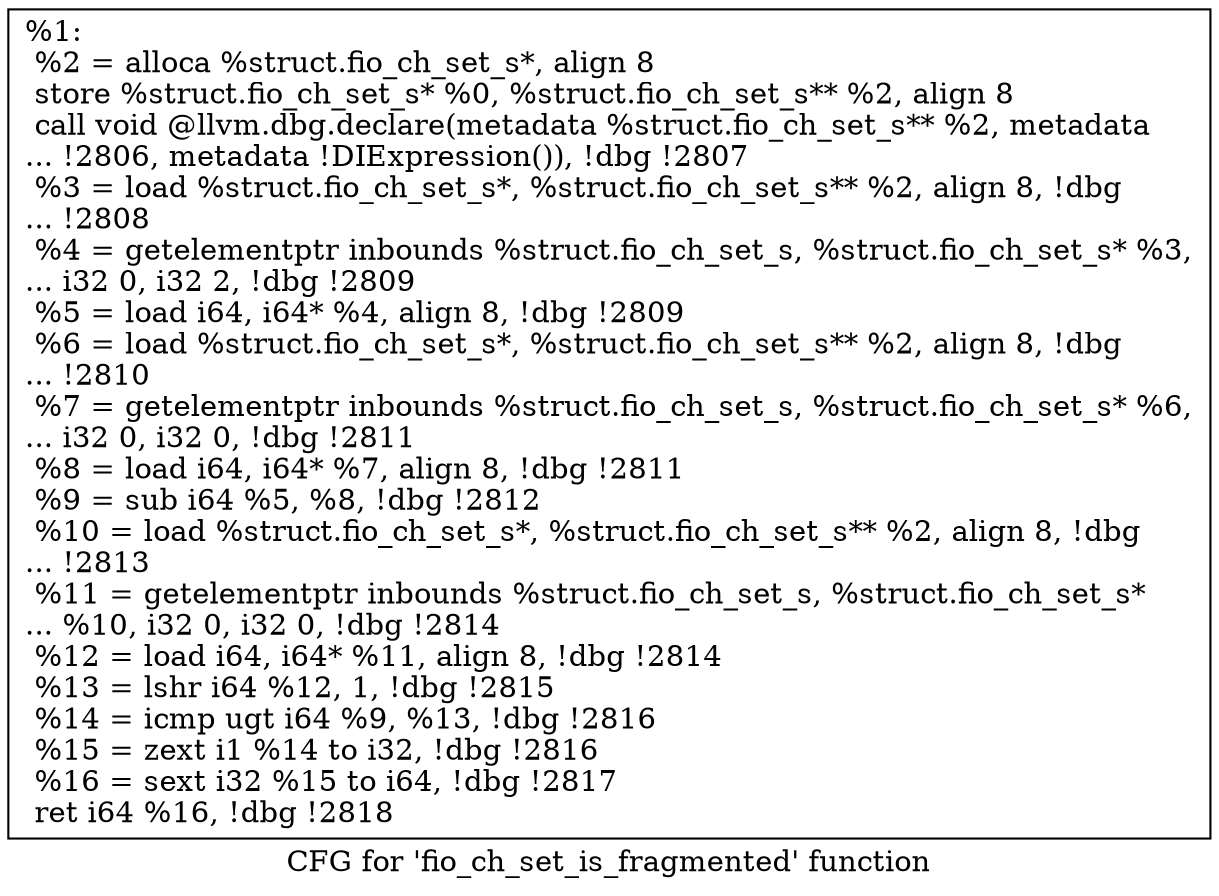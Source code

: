 digraph "CFG for 'fio_ch_set_is_fragmented' function" {
	label="CFG for 'fio_ch_set_is_fragmented' function";

	Node0x55685168d570 [shape=record,label="{%1:\l  %2 = alloca %struct.fio_ch_set_s*, align 8\l  store %struct.fio_ch_set_s* %0, %struct.fio_ch_set_s** %2, align 8\l  call void @llvm.dbg.declare(metadata %struct.fio_ch_set_s** %2, metadata\l... !2806, metadata !DIExpression()), !dbg !2807\l  %3 = load %struct.fio_ch_set_s*, %struct.fio_ch_set_s** %2, align 8, !dbg\l... !2808\l  %4 = getelementptr inbounds %struct.fio_ch_set_s, %struct.fio_ch_set_s* %3,\l... i32 0, i32 2, !dbg !2809\l  %5 = load i64, i64* %4, align 8, !dbg !2809\l  %6 = load %struct.fio_ch_set_s*, %struct.fio_ch_set_s** %2, align 8, !dbg\l... !2810\l  %7 = getelementptr inbounds %struct.fio_ch_set_s, %struct.fio_ch_set_s* %6,\l... i32 0, i32 0, !dbg !2811\l  %8 = load i64, i64* %7, align 8, !dbg !2811\l  %9 = sub i64 %5, %8, !dbg !2812\l  %10 = load %struct.fio_ch_set_s*, %struct.fio_ch_set_s** %2, align 8, !dbg\l... !2813\l  %11 = getelementptr inbounds %struct.fio_ch_set_s, %struct.fio_ch_set_s*\l... %10, i32 0, i32 0, !dbg !2814\l  %12 = load i64, i64* %11, align 8, !dbg !2814\l  %13 = lshr i64 %12, 1, !dbg !2815\l  %14 = icmp ugt i64 %9, %13, !dbg !2816\l  %15 = zext i1 %14 to i32, !dbg !2816\l  %16 = sext i32 %15 to i64, !dbg !2817\l  ret i64 %16, !dbg !2818\l}"];
}
